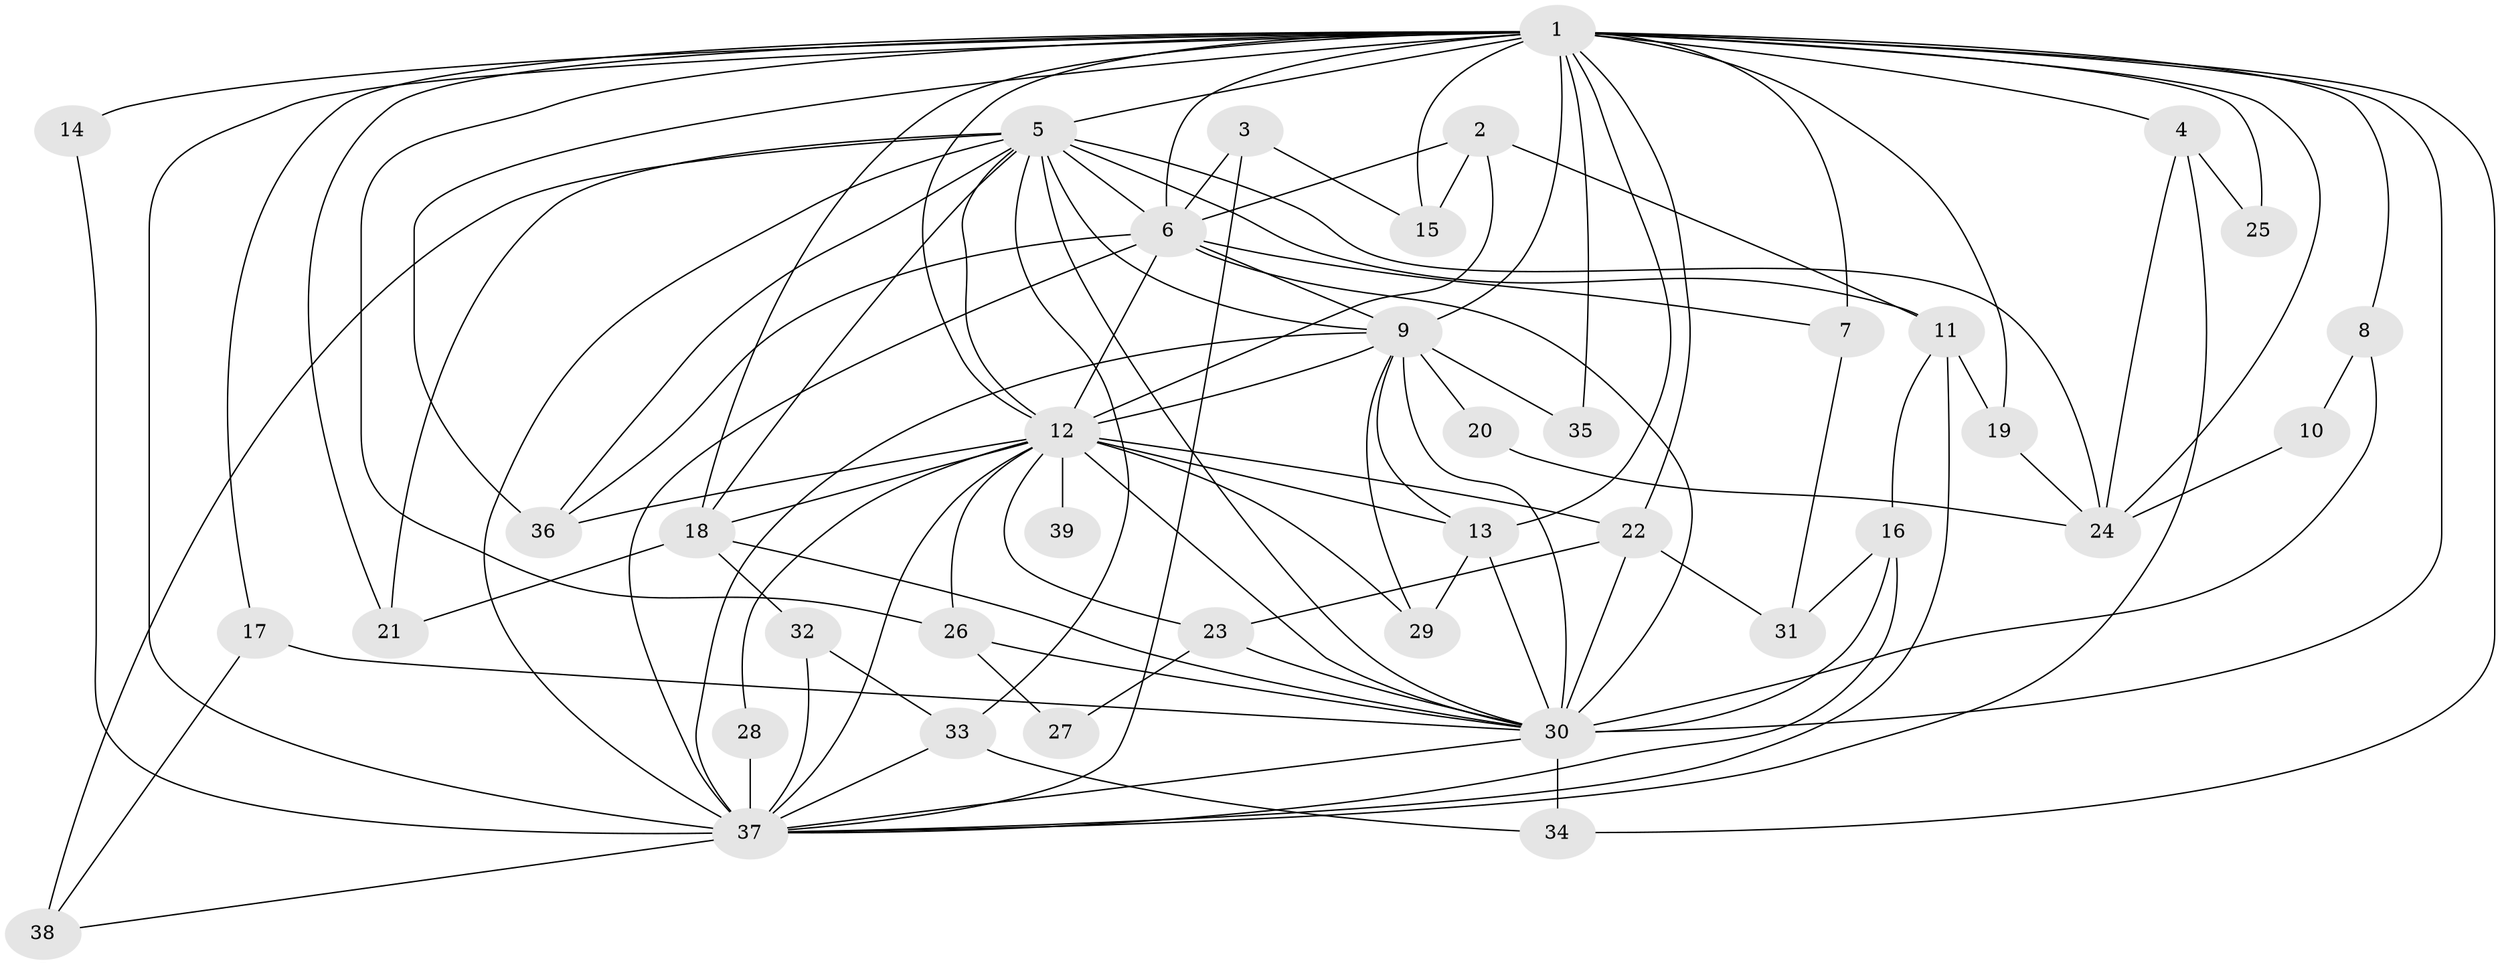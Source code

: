 // original degree distribution, {12: 0.01282051282051282, 13: 0.01282051282051282, 21: 0.01282051282051282, 22: 0.01282051282051282, 27: 0.01282051282051282, 16: 0.02564102564102564, 17: 0.01282051282051282, 15: 0.02564102564102564, 3: 0.24358974358974358, 4: 0.11538461538461539, 2: 0.46153846153846156, 6: 0.038461538461538464, 5: 0.01282051282051282}
// Generated by graph-tools (version 1.1) at 2025/01/03/09/25 03:01:28]
// undirected, 39 vertices, 104 edges
graph export_dot {
graph [start="1"]
  node [color=gray90,style=filled];
  1;
  2;
  3;
  4;
  5;
  6;
  7;
  8;
  9;
  10;
  11;
  12;
  13;
  14;
  15;
  16;
  17;
  18;
  19;
  20;
  21;
  22;
  23;
  24;
  25;
  26;
  27;
  28;
  29;
  30;
  31;
  32;
  33;
  34;
  35;
  36;
  37;
  38;
  39;
  1 -- 4 [weight=1.0];
  1 -- 5 [weight=3.0];
  1 -- 6 [weight=3.0];
  1 -- 7 [weight=1.0];
  1 -- 8 [weight=1.0];
  1 -- 9 [weight=2.0];
  1 -- 12 [weight=2.0];
  1 -- 13 [weight=1.0];
  1 -- 14 [weight=2.0];
  1 -- 15 [weight=1.0];
  1 -- 17 [weight=1.0];
  1 -- 18 [weight=1.0];
  1 -- 19 [weight=1.0];
  1 -- 21 [weight=1.0];
  1 -- 22 [weight=1.0];
  1 -- 24 [weight=1.0];
  1 -- 25 [weight=1.0];
  1 -- 26 [weight=1.0];
  1 -- 30 [weight=7.0];
  1 -- 34 [weight=1.0];
  1 -- 35 [weight=2.0];
  1 -- 36 [weight=1.0];
  1 -- 37 [weight=3.0];
  2 -- 6 [weight=2.0];
  2 -- 11 [weight=1.0];
  2 -- 12 [weight=1.0];
  2 -- 15 [weight=1.0];
  3 -- 6 [weight=1.0];
  3 -- 15 [weight=1.0];
  3 -- 37 [weight=1.0];
  4 -- 24 [weight=1.0];
  4 -- 25 [weight=2.0];
  4 -- 37 [weight=1.0];
  5 -- 6 [weight=1.0];
  5 -- 9 [weight=1.0];
  5 -- 11 [weight=1.0];
  5 -- 12 [weight=1.0];
  5 -- 18 [weight=1.0];
  5 -- 21 [weight=1.0];
  5 -- 24 [weight=1.0];
  5 -- 30 [weight=3.0];
  5 -- 33 [weight=1.0];
  5 -- 36 [weight=1.0];
  5 -- 37 [weight=1.0];
  5 -- 38 [weight=1.0];
  6 -- 7 [weight=1.0];
  6 -- 9 [weight=1.0];
  6 -- 12 [weight=1.0];
  6 -- 30 [weight=3.0];
  6 -- 36 [weight=1.0];
  6 -- 37 [weight=1.0];
  7 -- 31 [weight=1.0];
  8 -- 10 [weight=1.0];
  8 -- 30 [weight=2.0];
  9 -- 12 [weight=2.0];
  9 -- 13 [weight=1.0];
  9 -- 20 [weight=1.0];
  9 -- 29 [weight=1.0];
  9 -- 30 [weight=3.0];
  9 -- 35 [weight=1.0];
  9 -- 37 [weight=3.0];
  10 -- 24 [weight=1.0];
  11 -- 16 [weight=1.0];
  11 -- 19 [weight=1.0];
  11 -- 37 [weight=1.0];
  12 -- 13 [weight=1.0];
  12 -- 18 [weight=1.0];
  12 -- 22 [weight=1.0];
  12 -- 23 [weight=1.0];
  12 -- 26 [weight=1.0];
  12 -- 28 [weight=1.0];
  12 -- 29 [weight=1.0];
  12 -- 30 [weight=4.0];
  12 -- 36 [weight=1.0];
  12 -- 37 [weight=1.0];
  12 -- 39 [weight=1.0];
  13 -- 29 [weight=1.0];
  13 -- 30 [weight=1.0];
  14 -- 37 [weight=1.0];
  16 -- 30 [weight=1.0];
  16 -- 31 [weight=1.0];
  16 -- 37 [weight=1.0];
  17 -- 30 [weight=1.0];
  17 -- 38 [weight=1.0];
  18 -- 21 [weight=1.0];
  18 -- 30 [weight=1.0];
  18 -- 32 [weight=1.0];
  19 -- 24 [weight=1.0];
  20 -- 24 [weight=1.0];
  22 -- 23 [weight=1.0];
  22 -- 30 [weight=2.0];
  22 -- 31 [weight=1.0];
  23 -- 27 [weight=1.0];
  23 -- 30 [weight=1.0];
  26 -- 27 [weight=1.0];
  26 -- 30 [weight=1.0];
  28 -- 37 [weight=1.0];
  30 -- 34 [weight=2.0];
  30 -- 37 [weight=3.0];
  32 -- 33 [weight=1.0];
  32 -- 37 [weight=1.0];
  33 -- 34 [weight=1.0];
  33 -- 37 [weight=1.0];
  37 -- 38 [weight=1.0];
}
